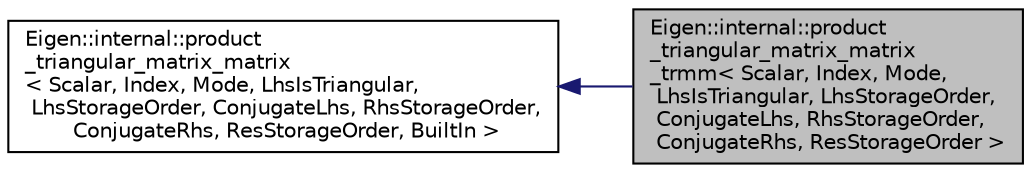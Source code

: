digraph "Eigen::internal::product_triangular_matrix_matrix_trmm&lt; Scalar, Index, Mode, LhsIsTriangular, LhsStorageOrder, ConjugateLhs, RhsStorageOrder, ConjugateRhs, ResStorageOrder &gt;"
{
  edge [fontname="Helvetica",fontsize="10",labelfontname="Helvetica",labelfontsize="10"];
  node [fontname="Helvetica",fontsize="10",shape=record];
  rankdir="LR";
  Node1 [label="Eigen::internal::product\l_triangular_matrix_matrix\l_trmm\< Scalar, Index, Mode,\l LhsIsTriangular, LhsStorageOrder,\l ConjugateLhs, RhsStorageOrder,\l ConjugateRhs, ResStorageOrder \>",height=0.2,width=0.4,color="black", fillcolor="grey75", style="filled" fontcolor="black"];
  Node2 -> Node1 [dir="back",color="midnightblue",fontsize="10",style="solid",fontname="Helvetica"];
  Node2 [label="Eigen::internal::product\l_triangular_matrix_matrix\l\< Scalar, Index, Mode, LhsIsTriangular,\l LhsStorageOrder, ConjugateLhs, RhsStorageOrder,\l ConjugateRhs, ResStorageOrder, BuiltIn \>",height=0.2,width=0.4,color="black", fillcolor="white", style="filled",URL="$structEigen_1_1internal_1_1product__triangular__matrix__matrix.html"];
}
